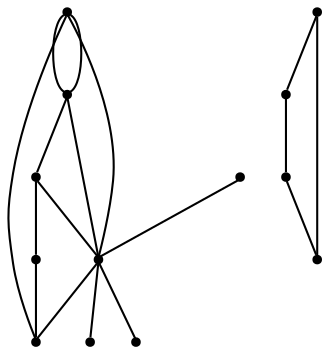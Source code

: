 graph {
  node [shape=point,comment="{\"directed\":false,\"doi\":\"10.1007/978-3-031-22203-0_3\",\"figure\":\"7 (2)\"}"]

  v0 [pos="1462.5006682514108,784.3170054369405"]
  v1 [pos="1343.3598509363856,665.174373507938"]
  v2 [pos="1462.5006682514108,466.60772903586155"]
  v3 [pos="1065.3614311137746,466.60772903586144"]
  v4 [pos="1065.3614311137746,784.3170054369405"]
  v5 [pos="1343.3598509363856,585.7502337895872"]
  v6 [pos="1263.932671187244,749.5770755794199"]
  v7 [pos="1264.2888935031876,665.2119538022205"]
  v8 [pos="1184.504315052375,665.174373507938"]
  v9 [pos="1184.504315052375,585.7502337895872"]
  v10 [pos="1263.9283471748406,625.4643384531907"]
  v11 [pos="1264.8368984869082,1033.6577432789427"]
  v12 [pos="1264.2159575880883,824.5935427620138"]

  v0 -- v1 [id="-5",pos="1462.5006682514108,784.3170054369405 1343.3598509363856,665.174373507938 1343.3598509363856,665.174373507938 1343.3598509363856,665.174373507938"]
  v2 -- v3 [id="-8",pos="1462.5006682514108,466.60772903586155 1065.3614311137746,466.60772903586144 1065.3614311137746,466.60772903586144 1065.3614311137746,466.60772903586144"]
  v0 -- v4 [id="-11",pos="1462.5006682514108,784.3170054369405 1263.0844652835717,1101.4969465423264 1263.0844652835717,1101.4969465423264 1263.0844652835717,1101.4969465423264 1065.3614311137746,784.3170054369405 1065.3614311137746,784.3170054369405 1065.3614311137746,784.3170054369405"]
  v0 -- v4 [id="-13",pos="1462.5006682514108,784.3170054369405 1065.3614311137746,784.3170054369405 1065.3614311137746,784.3170054369405 1065.3614311137746,784.3170054369405"]
  v2 -- v5 [id="-14",pos="1462.5006682514108,466.60772903586155 1343.3598509363856,585.7502337895872 1343.3598509363856,585.7502337895872 1343.3598509363856,585.7502337895872"]
  v0 -- v6 [id="-15",pos="1462.5006682514108,784.3170054369405 1263.932671187244,749.5770755794199 1263.932671187244,749.5770755794199 1263.932671187244,749.5770755794199"]
  v3 -- v9 [id="-54",pos="1065.3614311137746,466.60772903586144 1184.504315052375,585.7502337895872 1184.504315052375,585.7502337895872 1184.504315052375,585.7502337895872"]
  v4 -- v6 [id="-55",pos="1065.3614311137746,784.3170054369405 1263.932671187244,749.5770755794199 1263.932671187244,749.5770755794199 1263.932671187244,749.5770755794199"]
  v4 -- v8 [id="-66",pos="1065.3614311137746,784.3170054369405 1184.504315052375,665.174373507938 1184.504315052375,665.174373507938 1184.504315052375,665.174373507938"]
  v8 -- v6 [id="-143",pos="1184.504315052375,665.174373507938 1263.932671187244,749.5770755794199 1263.932671187244,749.5770755794199 1263.932671187244,749.5770755794199"]
  v9 -- v5 [id="-153",pos="1184.504315052375,585.7502337895872 1343.3598509363856,585.7502337895872 1343.3598509363856,585.7502337895872 1343.3598509363856,585.7502337895872"]
  v8 -- v7 [id="-159",pos="1184.504315052375,665.174373507938 1264.2888935031876,665.2119538022205 1264.2888935031876,665.2119538022205 1264.2888935031876,665.2119538022205"]
  v7 -- v1 [id="-160",pos="1264.2888935031876,665.2119538022205 1343.3598509363856,665.174373507938 1343.3598509363856,665.174373507938 1343.3598509363856,665.174373507938"]
  v6 -- v10 [id="-246",pos="1263.932671187244,749.5770755794199 1263.9283471748406,625.4643384531907 1263.9283471748406,625.4643384531907 1263.9283471748406,625.4643384531907"]
  v12 -- v6 [id="-269",pos="1264.2159575880883,824.5935427620138 1263.932671187244,749.5770755794199 1263.932671187244,749.5770755794199 1263.932671187244,749.5770755794199"]
  v6 -- v1 [id="-393",pos="1263.932671187244,749.5770755794199 1343.3598509363856,665.174373507938 1343.3598509363856,665.174373507938 1343.3598509363856,665.174373507938"]
  v6 -- v11 [id="-455",pos="1263.932671187244,749.5770755794199 1264.8368984869082,1033.6577432789427 1264.8368984869082,1033.6577432789427 1264.8368984869082,1033.6577432789427"]
}
